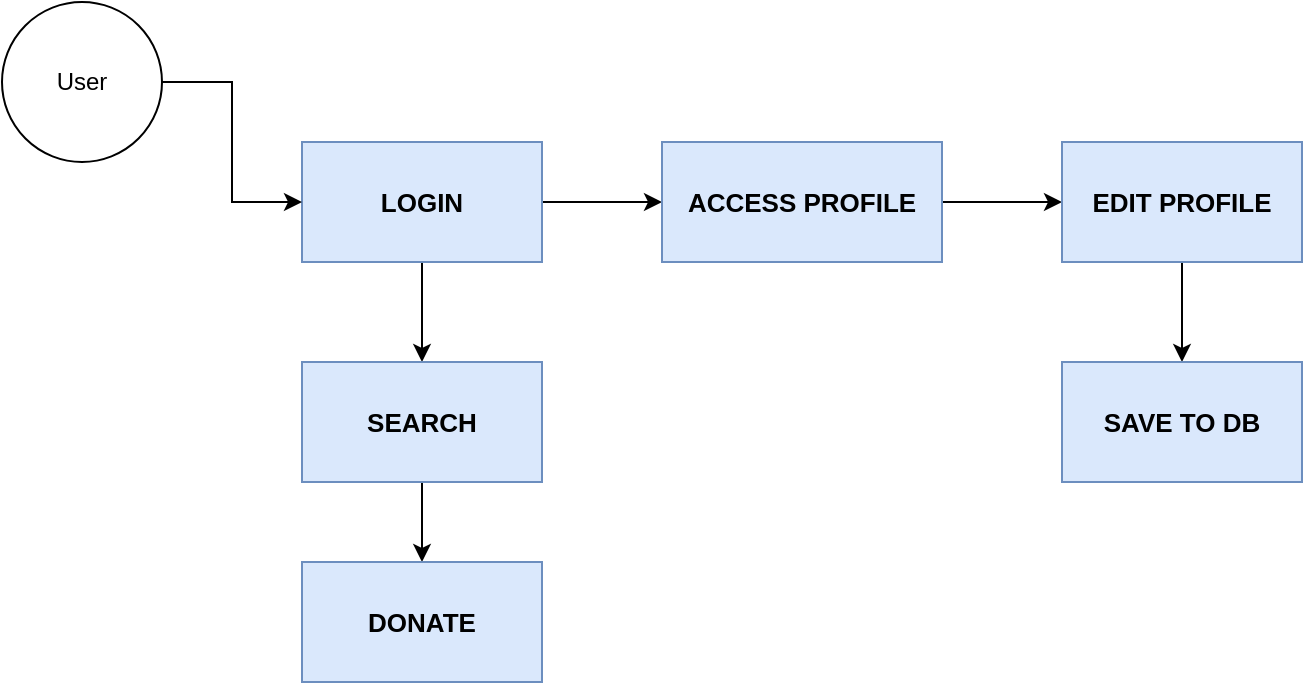 <mxfile version="14.4.2" type="github">
  <diagram id="blwEhQfbdMZ3_yyyGEJF" name="Page-1">
    <mxGraphModel dx="1185" dy="635" grid="1" gridSize="10" guides="1" tooltips="1" connect="1" arrows="1" fold="1" page="1" pageScale="1" pageWidth="850" pageHeight="1100" math="0" shadow="0">
      <root>
        <mxCell id="0" />
        <mxCell id="1" parent="0" />
        <mxCell id="CMA22hgyem0JBNqSxRW_-8" style="edgeStyle=orthogonalEdgeStyle;rounded=0;orthogonalLoop=1;jettySize=auto;html=1;exitX=0.5;exitY=1;exitDx=0;exitDy=0;" edge="1" parent="1" source="CMA22hgyem0JBNqSxRW_-2" target="CMA22hgyem0JBNqSxRW_-6">
          <mxGeometry relative="1" as="geometry" />
        </mxCell>
        <mxCell id="CMA22hgyem0JBNqSxRW_-12" style="edgeStyle=orthogonalEdgeStyle;rounded=0;orthogonalLoop=1;jettySize=auto;html=1;exitX=1;exitY=0.5;exitDx=0;exitDy=0;fontSize=13;" edge="1" parent="1" source="CMA22hgyem0JBNqSxRW_-2" target="CMA22hgyem0JBNqSxRW_-11">
          <mxGeometry relative="1" as="geometry" />
        </mxCell>
        <mxCell id="CMA22hgyem0JBNqSxRW_-2" value="&lt;font style=&quot;font-size: 13px&quot;&gt;&lt;b&gt;LOGIN&lt;/b&gt;&lt;/font&gt;" style="rounded=0;whiteSpace=wrap;html=1;fillColor=#dae8fc;strokeColor=#6c8ebf;" vertex="1" parent="1">
          <mxGeometry x="160" y="80" width="120" height="60" as="geometry" />
        </mxCell>
        <mxCell id="CMA22hgyem0JBNqSxRW_-5" style="edgeStyle=orthogonalEdgeStyle;rounded=0;orthogonalLoop=1;jettySize=auto;html=1;exitX=0.5;exitY=0;exitDx=0;exitDy=0;entryX=0;entryY=0.5;entryDx=0;entryDy=0;" edge="1" parent="1" source="CMA22hgyem0JBNqSxRW_-4" target="CMA22hgyem0JBNqSxRW_-2">
          <mxGeometry relative="1" as="geometry" />
        </mxCell>
        <mxCell id="CMA22hgyem0JBNqSxRW_-4" value="User" style="ellipse;whiteSpace=wrap;html=1;aspect=fixed;direction=south;" vertex="1" parent="1">
          <mxGeometry x="10" y="10" width="80" height="80" as="geometry" />
        </mxCell>
        <mxCell id="CMA22hgyem0JBNqSxRW_-9" style="edgeStyle=orthogonalEdgeStyle;rounded=0;orthogonalLoop=1;jettySize=auto;html=1;exitX=0.5;exitY=1;exitDx=0;exitDy=0;entryX=0.5;entryY=0;entryDx=0;entryDy=0;" edge="1" parent="1" source="CMA22hgyem0JBNqSxRW_-6" target="CMA22hgyem0JBNqSxRW_-7">
          <mxGeometry relative="1" as="geometry" />
        </mxCell>
        <mxCell id="CMA22hgyem0JBNqSxRW_-6" value="&lt;font size=&quot;1&quot;&gt;&lt;b style=&quot;font-size: 13px&quot;&gt;SEARCH&lt;/b&gt;&lt;/font&gt;" style="rounded=0;whiteSpace=wrap;html=1;fillColor=#dae8fc;strokeColor=#6c8ebf;" vertex="1" parent="1">
          <mxGeometry x="160" y="190" width="120" height="60" as="geometry" />
        </mxCell>
        <mxCell id="CMA22hgyem0JBNqSxRW_-7" value="&lt;b&gt;&lt;font style=&quot;font-size: 13px&quot;&gt;DONATE&lt;/font&gt;&lt;/b&gt;" style="rounded=0;whiteSpace=wrap;html=1;fillColor=#dae8fc;strokeColor=#6c8ebf;" vertex="1" parent="1">
          <mxGeometry x="160" y="290" width="120" height="60" as="geometry" />
        </mxCell>
        <mxCell id="CMA22hgyem0JBNqSxRW_-14" style="edgeStyle=orthogonalEdgeStyle;rounded=0;orthogonalLoop=1;jettySize=auto;html=1;fontSize=13;" edge="1" parent="1" source="CMA22hgyem0JBNqSxRW_-11" target="CMA22hgyem0JBNqSxRW_-13">
          <mxGeometry relative="1" as="geometry" />
        </mxCell>
        <mxCell id="CMA22hgyem0JBNqSxRW_-11" value="ACCESS PROFILE" style="rounded=0;whiteSpace=wrap;html=1;fillColor=#dae8fc;strokeColor=#6c8ebf;fontSize=13;fontStyle=1" vertex="1" parent="1">
          <mxGeometry x="340" y="80" width="140" height="60" as="geometry" />
        </mxCell>
        <mxCell id="CMA22hgyem0JBNqSxRW_-19" style="edgeStyle=orthogonalEdgeStyle;rounded=0;orthogonalLoop=1;jettySize=auto;html=1;exitX=0.5;exitY=1;exitDx=0;exitDy=0;entryX=0.5;entryY=0;entryDx=0;entryDy=0;fontSize=13;" edge="1" parent="1" source="CMA22hgyem0JBNqSxRW_-13" target="CMA22hgyem0JBNqSxRW_-15">
          <mxGeometry relative="1" as="geometry" />
        </mxCell>
        <mxCell id="CMA22hgyem0JBNqSxRW_-13" value="&lt;b&gt;EDIT PROFILE&lt;/b&gt;" style="rounded=0;whiteSpace=wrap;html=1;fontSize=13;fillColor=#dae8fc;strokeColor=#6c8ebf;" vertex="1" parent="1">
          <mxGeometry x="540" y="80" width="120" height="60" as="geometry" />
        </mxCell>
        <mxCell id="CMA22hgyem0JBNqSxRW_-15" value="SAVE TO DB" style="rounded=0;whiteSpace=wrap;html=1;fontSize=13;fillColor=#dae8fc;strokeColor=#6c8ebf;fontStyle=1" vertex="1" parent="1">
          <mxGeometry x="540" y="190" width="120" height="60" as="geometry" />
        </mxCell>
      </root>
    </mxGraphModel>
  </diagram>
</mxfile>
